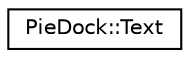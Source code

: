 digraph "Graphical Class Hierarchy"
{
  edge [fontname="Helvetica",fontsize="10",labelfontname="Helvetica",labelfontsize="10"];
  node [fontname="Helvetica",fontsize="10",shape=record];
  rankdir="LR";
  Node1 [label="PieDock::Text",height=0.2,width=0.4,color="black", fillcolor="white", style="filled",URL="$classPieDock_1_1Text.html"];
}
